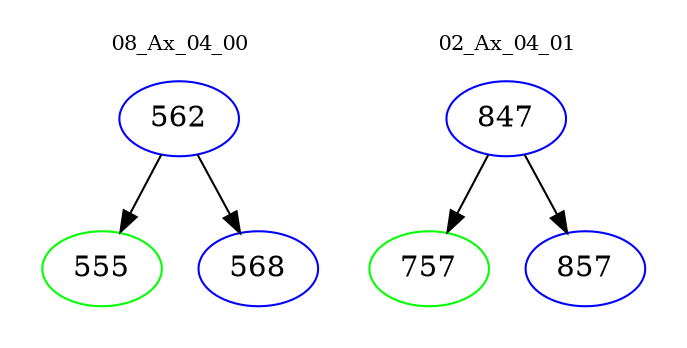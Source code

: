 digraph{
subgraph cluster_0 {
color = white
label = "08_Ax_04_00";
fontsize=10;
T0_562 [label="562", color="blue"]
T0_562 -> T0_555 [color="black"]
T0_555 [label="555", color="green"]
T0_562 -> T0_568 [color="black"]
T0_568 [label="568", color="blue"]
}
subgraph cluster_1 {
color = white
label = "02_Ax_04_01";
fontsize=10;
T1_847 [label="847", color="blue"]
T1_847 -> T1_757 [color="black"]
T1_757 [label="757", color="green"]
T1_847 -> T1_857 [color="black"]
T1_857 [label="857", color="blue"]
}
}
